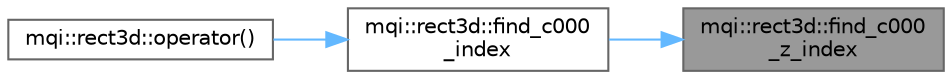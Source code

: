 digraph "mqi::rect3d::find_c000_z_index"
{
 // LATEX_PDF_SIZE
  bgcolor="transparent";
  edge [fontname=Helvetica,fontsize=10,labelfontname=Helvetica,labelfontsize=10];
  node [fontname=Helvetica,fontsize=10,shape=box,height=0.2,width=0.4];
  rankdir="RL";
  Node1 [id="Node000001",label="mqi::rect3d::find_c000\l_z_index",height=0.2,width=0.4,color="gray40", fillcolor="grey60", style="filled", fontcolor="black",tooltip="Finds the z-index of the cell containing a given z-coordinate."];
  Node1 -> Node2 [id="edge1_Node000001_Node000002",dir="back",color="steelblue1",style="solid",tooltip=" "];
  Node2 [id="Node000002",label="mqi::rect3d::find_c000\l_index",height=0.2,width=0.4,color="grey40", fillcolor="white", style="filled",URL="$classmqi_1_1rect3d.html#ab702d16ee5d57e4c8705304b2d3ca72f",tooltip="Finds the index of the cell's lower-left-front corner (c000) containing a given point."];
  Node2 -> Node3 [id="edge2_Node000002_Node000003",dir="back",color="steelblue1",style="solid",tooltip=" "];
  Node3 [id="Node000003",label="mqi::rect3d::operator()",height=0.2,width=0.4,color="grey40", fillcolor="white", style="filled",URL="$classmqi_1_1rect3d.html#af0f15ce56748f753294cb18b0a19cc76",tooltip="Performs trilinear interpolation to find the value at a given point."];
}
